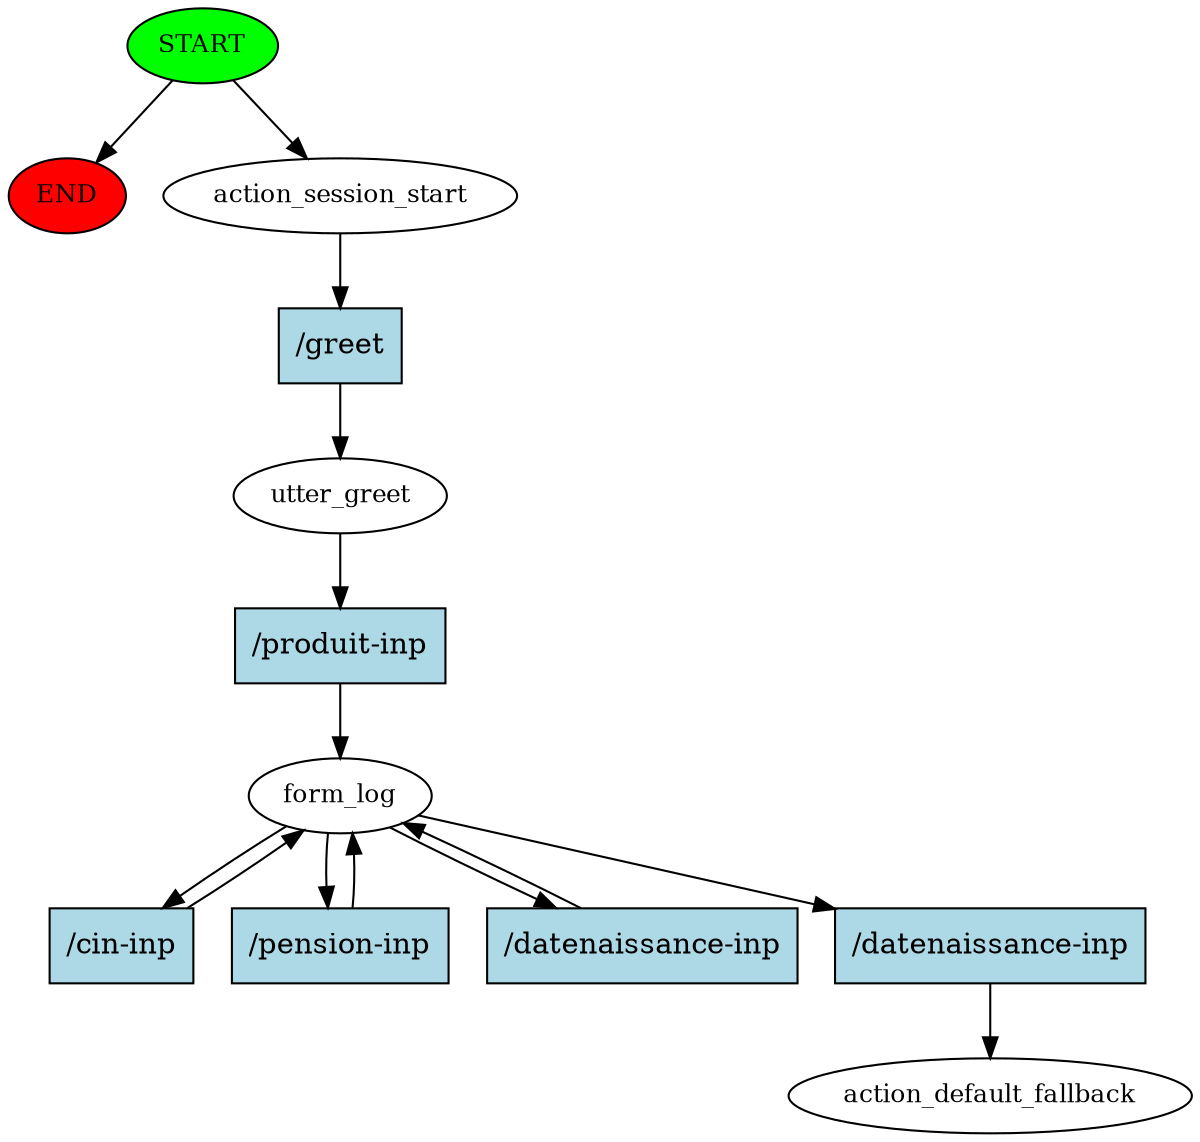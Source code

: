 digraph  {
0 [class="start active", fillcolor=green, fontsize=12, label=START, style=filled];
"-1" [class=end, fillcolor=red, fontsize=12, label=END, style=filled];
1 [class=active, fontsize=12, label=action_session_start];
2 [class=active, fontsize=12, label=utter_greet];
3 [class=active, fontsize=12, label=form_log];
7 [class="dashed active", fontsize=12, label=action_default_fallback];
8 [class="intent active", fillcolor=lightblue, label="/greet", shape=rect, style=filled];
9 [class="intent active", fillcolor=lightblue, label="/produit-inp", shape=rect, style=filled];
10 [class="intent active", fillcolor=lightblue, label="/cin-inp", shape=rect, style=filled];
11 [class="intent active", fillcolor=lightblue, label="/pension-inp", shape=rect, style=filled];
12 [class="intent active", fillcolor=lightblue, label="/datenaissance-inp", shape=rect, style=filled];
13 [class="intent active", fillcolor=lightblue, label="/datenaissance-inp", shape=rect, style=filled];
0 -> "-1"  [class="", key=NONE, label=""];
0 -> 1  [class=active, key=NONE, label=""];
1 -> 8  [class=active, key=0];
2 -> 9  [class=active, key=0];
3 -> 10  [class=active, key=0];
3 -> 11  [class=active, key=0];
3 -> 12  [class=active, key=0];
3 -> 13  [class=active, key=0];
8 -> 2  [class=active, key=0];
9 -> 3  [class=active, key=0];
10 -> 3  [class=active, key=0];
11 -> 3  [class=active, key=0];
12 -> 3  [class=active, key=0];
13 -> 7  [class=active, key=0];
}
